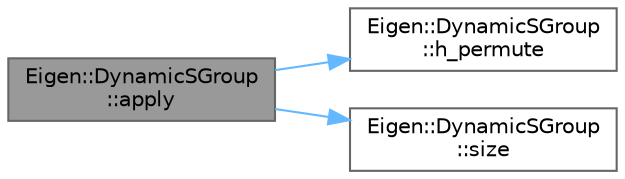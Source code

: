 digraph "Eigen::DynamicSGroup::apply"
{
 // LATEX_PDF_SIZE
  bgcolor="transparent";
  edge [fontname=Helvetica,fontsize=10,labelfontname=Helvetica,labelfontsize=10];
  node [fontname=Helvetica,fontsize=10,shape=box,height=0.2,width=0.4];
  rankdir="LR";
  Node1 [id="Node000001",label="Eigen::DynamicSGroup\l::apply",height=0.2,width=0.4,color="gray40", fillcolor="grey60", style="filled", fontcolor="black",tooltip=" "];
  Node1 -> Node2 [id="edge1_Node000001_Node000002",color="steelblue1",style="solid",tooltip=" "];
  Node2 [id="Node000002",label="Eigen::DynamicSGroup\l::h_permute",height=0.2,width=0.4,color="grey40", fillcolor="white", style="filled",URL="$class_eigen_1_1_dynamic_s_group.html#a4374c3fe84de412718bb25486ebb2033",tooltip=" "];
  Node1 -> Node3 [id="edge2_Node000001_Node000003",color="steelblue1",style="solid",tooltip=" "];
  Node3 [id="Node000003",label="Eigen::DynamicSGroup\l::size",height=0.2,width=0.4,color="grey40", fillcolor="white", style="filled",URL="$class_eigen_1_1_dynamic_s_group.html#acb5356798035ce1ae0d00eec033ef32f",tooltip=" "];
}
